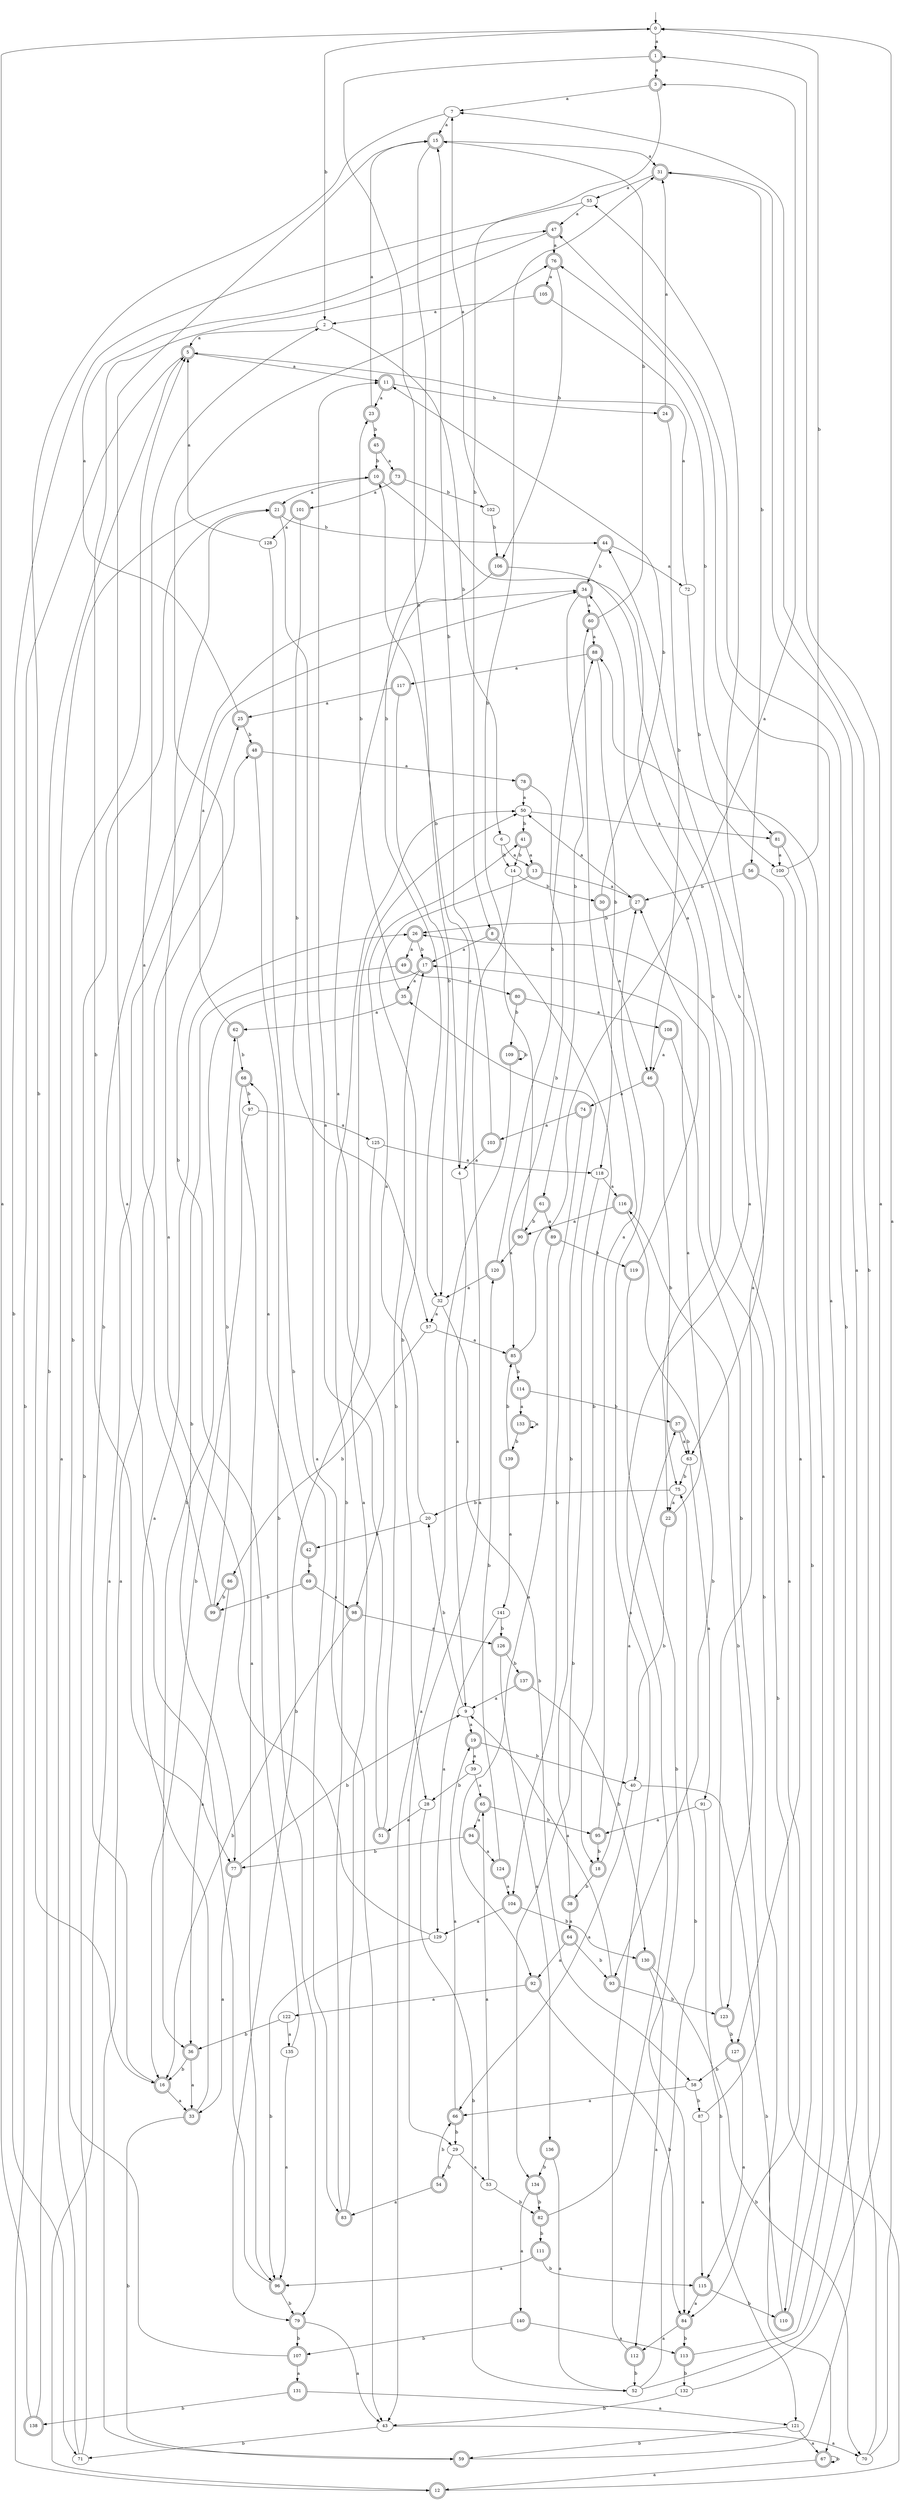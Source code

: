 digraph RandomDFA {
  __start0 [label="", shape=none];
  __start0 -> 0 [label=""];
  0 [shape=circle]
  0 -> 1 [label="a"]
  0 -> 2 [label="b"]
  1 [shape=doublecircle]
  1 -> 3 [label="a"]
  1 -> 4 [label="b"]
  2
  2 -> 5 [label="a"]
  2 -> 6 [label="b"]
  3 [shape=doublecircle]
  3 -> 7 [label="a"]
  3 -> 8 [label="b"]
  4
  4 -> 9 [label="a"]
  4 -> 10 [label="b"]
  5 [shape=doublecircle]
  5 -> 11 [label="a"]
  5 -> 12 [label="b"]
  6
  6 -> 13 [label="a"]
  6 -> 14 [label="b"]
  7
  7 -> 15 [label="a"]
  7 -> 16 [label="b"]
  8 [shape=doublecircle]
  8 -> 17 [label="a"]
  8 -> 18 [label="b"]
  9
  9 -> 19 [label="a"]
  9 -> 20 [label="b"]
  10 [shape=doublecircle]
  10 -> 21 [label="a"]
  10 -> 22 [label="b"]
  11 [shape=doublecircle]
  11 -> 23 [label="a"]
  11 -> 24 [label="b"]
  12 [shape=doublecircle]
  12 -> 25 [label="a"]
  12 -> 26 [label="b"]
  13 [shape=doublecircle]
  13 -> 27 [label="a"]
  13 -> 28 [label="b"]
  14
  14 -> 29 [label="a"]
  14 -> 30 [label="b"]
  15 [shape=doublecircle]
  15 -> 31 [label="a"]
  15 -> 32 [label="b"]
  16 [shape=doublecircle]
  16 -> 33 [label="a"]
  16 -> 34 [label="b"]
  17 [shape=doublecircle]
  17 -> 35 [label="a"]
  17 -> 36 [label="b"]
  18 [shape=doublecircle]
  18 -> 37 [label="a"]
  18 -> 38 [label="b"]
  19 [shape=doublecircle]
  19 -> 39 [label="a"]
  19 -> 40 [label="b"]
  20
  20 -> 41 [label="a"]
  20 -> 42 [label="b"]
  21 [shape=doublecircle]
  21 -> 43 [label="a"]
  21 -> 44 [label="b"]
  22 [shape=doublecircle]
  22 -> 17 [label="a"]
  22 -> 40 [label="b"]
  23 [shape=doublecircle]
  23 -> 15 [label="a"]
  23 -> 45 [label="b"]
  24 [shape=doublecircle]
  24 -> 31 [label="a"]
  24 -> 46 [label="b"]
  25 [shape=doublecircle]
  25 -> 47 [label="a"]
  25 -> 48 [label="b"]
  26 [shape=doublecircle]
  26 -> 49 [label="a"]
  26 -> 17 [label="b"]
  27 [shape=doublecircle]
  27 -> 50 [label="a"]
  27 -> 26 [label="b"]
  28
  28 -> 51 [label="a"]
  28 -> 52 [label="b"]
  29
  29 -> 53 [label="a"]
  29 -> 54 [label="b"]
  30 [shape=doublecircle]
  30 -> 46 [label="a"]
  30 -> 11 [label="b"]
  31 [shape=doublecircle]
  31 -> 55 [label="a"]
  31 -> 56 [label="b"]
  32
  32 -> 57 [label="a"]
  32 -> 58 [label="b"]
  33 [shape=doublecircle]
  33 -> 26 [label="a"]
  33 -> 59 [label="b"]
  34 [shape=doublecircle]
  34 -> 60 [label="a"]
  34 -> 61 [label="b"]
  35 [shape=doublecircle]
  35 -> 62 [label="a"]
  35 -> 23 [label="b"]
  36 [shape=doublecircle]
  36 -> 33 [label="a"]
  36 -> 16 [label="b"]
  37 [shape=doublecircle]
  37 -> 63 [label="a"]
  37 -> 63 [label="b"]
  38 [shape=doublecircle]
  38 -> 64 [label="a"]
  38 -> 35 [label="b"]
  39
  39 -> 65 [label="a"]
  39 -> 28 [label="b"]
  40
  40 -> 66 [label="a"]
  40 -> 67 [label="b"]
  41 [shape=doublecircle]
  41 -> 13 [label="a"]
  41 -> 14 [label="b"]
  42 [shape=doublecircle]
  42 -> 68 [label="a"]
  42 -> 69 [label="b"]
  43
  43 -> 70 [label="a"]
  43 -> 71 [label="b"]
  44 [shape=doublecircle]
  44 -> 72 [label="a"]
  44 -> 34 [label="b"]
  45 [shape=doublecircle]
  45 -> 73 [label="a"]
  45 -> 10 [label="b"]
  46 [shape=doublecircle]
  46 -> 74 [label="a"]
  46 -> 75 [label="b"]
  47 [shape=doublecircle]
  47 -> 76 [label="a"]
  47 -> 77 [label="b"]
  48 [shape=doublecircle]
  48 -> 78 [label="a"]
  48 -> 79 [label="b"]
  49 [shape=doublecircle]
  49 -> 80 [label="a"]
  49 -> 77 [label="b"]
  50
  50 -> 81 [label="a"]
  50 -> 41 [label="b"]
  51 [shape=doublecircle]
  51 -> 11 [label="a"]
  51 -> 17 [label="b"]
  52
  52 -> 31 [label="a"]
  52 -> 75 [label="b"]
  53
  53 -> 65 [label="a"]
  53 -> 82 [label="b"]
  54 [shape=doublecircle]
  54 -> 83 [label="a"]
  54 -> 66 [label="b"]
  55
  55 -> 47 [label="a"]
  55 -> 71 [label="b"]
  56 [shape=doublecircle]
  56 -> 84 [label="a"]
  56 -> 27 [label="b"]
  57
  57 -> 85 [label="a"]
  57 -> 86 [label="b"]
  58
  58 -> 66 [label="a"]
  58 -> 87 [label="b"]
  59 [shape=doublecircle]
  59 -> 48 [label="a"]
  59 -> 47 [label="b"]
  60 [shape=doublecircle]
  60 -> 88 [label="a"]
  60 -> 15 [label="b"]
  61 [shape=doublecircle]
  61 -> 89 [label="a"]
  61 -> 90 [label="b"]
  62 [shape=doublecircle]
  62 -> 34 [label="a"]
  62 -> 68 [label="b"]
  63
  63 -> 91 [label="a"]
  63 -> 75 [label="b"]
  64 [shape=doublecircle]
  64 -> 92 [label="a"]
  64 -> 93 [label="b"]
  65 [shape=doublecircle]
  65 -> 94 [label="a"]
  65 -> 95 [label="b"]
  66 [shape=doublecircle]
  66 -> 19 [label="a"]
  66 -> 29 [label="b"]
  67 [shape=doublecircle]
  67 -> 12 [label="a"]
  67 -> 67 [label="b"]
  68 [shape=doublecircle]
  68 -> 96 [label="a"]
  68 -> 97 [label="b"]
  69 [shape=doublecircle]
  69 -> 98 [label="a"]
  69 -> 99 [label="b"]
  70
  70 -> 0 [label="a"]
  70 -> 7 [label="b"]
  71
  71 -> 10 [label="a"]
  71 -> 21 [label="b"]
  72
  72 -> 5 [label="a"]
  72 -> 100 [label="b"]
  73 [shape=doublecircle]
  73 -> 101 [label="a"]
  73 -> 102 [label="b"]
  74 [shape=doublecircle]
  74 -> 103 [label="a"]
  74 -> 104 [label="b"]
  75
  75 -> 22 [label="a"]
  75 -> 20 [label="b"]
  76 [shape=doublecircle]
  76 -> 105 [label="a"]
  76 -> 106 [label="b"]
  77 [shape=doublecircle]
  77 -> 33 [label="a"]
  77 -> 9 [label="b"]
  78 [shape=doublecircle]
  78 -> 50 [label="a"]
  78 -> 85 [label="b"]
  79 [shape=doublecircle]
  79 -> 43 [label="a"]
  79 -> 107 [label="b"]
  80 [shape=doublecircle]
  80 -> 108 [label="a"]
  80 -> 109 [label="b"]
  81 [shape=doublecircle]
  81 -> 100 [label="a"]
  81 -> 110 [label="b"]
  82 [shape=doublecircle]
  82 -> 55 [label="a"]
  82 -> 111 [label="b"]
  83 [shape=doublecircle]
  83 -> 50 [label="a"]
  83 -> 50 [label="b"]
  84 [shape=doublecircle]
  84 -> 112 [label="a"]
  84 -> 113 [label="b"]
  85 [shape=doublecircle]
  85 -> 3 [label="a"]
  85 -> 114 [label="b"]
  86 [shape=doublecircle]
  86 -> 36 [label="a"]
  86 -> 99 [label="b"]
  87
  87 -> 115 [label="a"]
  87 -> 116 [label="b"]
  88 [shape=doublecircle]
  88 -> 117 [label="a"]
  88 -> 118 [label="b"]
  89 [shape=doublecircle]
  89 -> 92 [label="a"]
  89 -> 119 [label="b"]
  90 [shape=doublecircle]
  90 -> 120 [label="a"]
  90 -> 31 [label="b"]
  91
  91 -> 95 [label="a"]
  91 -> 121 [label="b"]
  92 [shape=doublecircle]
  92 -> 122 [label="a"]
  92 -> 84 [label="b"]
  93 [shape=doublecircle]
  93 -> 9 [label="a"]
  93 -> 123 [label="b"]
  94 [shape=doublecircle]
  94 -> 124 [label="a"]
  94 -> 77 [label="b"]
  95 [shape=doublecircle]
  95 -> 60 [label="a"]
  95 -> 18 [label="b"]
  96 [shape=doublecircle]
  96 -> 15 [label="a"]
  96 -> 79 [label="b"]
  97
  97 -> 125 [label="a"]
  97 -> 16 [label="b"]
  98 [shape=doublecircle]
  98 -> 126 [label="a"]
  98 -> 16 [label="b"]
  99 [shape=doublecircle]
  99 -> 2 [label="a"]
  99 -> 62 [label="b"]
  100
  100 -> 127 [label="a"]
  100 -> 0 [label="b"]
  101 [shape=doublecircle]
  101 -> 128 [label="a"]
  101 -> 57 [label="b"]
  102
  102 -> 7 [label="a"]
  102 -> 106 [label="b"]
  103 [shape=doublecircle]
  103 -> 4 [label="a"]
  103 -> 15 [label="b"]
  104 [shape=doublecircle]
  104 -> 129 [label="a"]
  104 -> 130 [label="b"]
  105 [shape=doublecircle]
  105 -> 2 [label="a"]
  105 -> 81 [label="b"]
  106 [shape=doublecircle]
  106 -> 98 [label="a"]
  106 -> 63 [label="b"]
  107 [shape=doublecircle]
  107 -> 131 [label="a"]
  107 -> 5 [label="b"]
  108 [shape=doublecircle]
  108 -> 46 [label="a"]
  108 -> 123 [label="b"]
  109 [shape=doublecircle]
  109 -> 43 [label="a"]
  109 -> 109 [label="b"]
  110 [shape=doublecircle]
  110 -> 88 [label="a"]
  110 -> 27 [label="b"]
  111 [shape=doublecircle]
  111 -> 96 [label="a"]
  111 -> 115 [label="b"]
  112 [shape=doublecircle]
  112 -> 27 [label="a"]
  112 -> 52 [label="b"]
  113 [shape=doublecircle]
  113 -> 76 [label="a"]
  113 -> 132 [label="b"]
  114 [shape=doublecircle]
  114 -> 133 [label="a"]
  114 -> 37 [label="b"]
  115 [shape=doublecircle]
  115 -> 84 [label="a"]
  115 -> 110 [label="b"]
  116 [shape=doublecircle]
  116 -> 90 [label="a"]
  116 -> 93 [label="b"]
  117 [shape=doublecircle]
  117 -> 25 [label="a"]
  117 -> 32 [label="b"]
  118
  118 -> 116 [label="a"]
  118 -> 134 [label="b"]
  119 [shape=doublecircle]
  119 -> 34 [label="a"]
  119 -> 84 [label="b"]
  120 [shape=doublecircle]
  120 -> 32 [label="a"]
  120 -> 88 [label="b"]
  121
  121 -> 67 [label="a"]
  121 -> 59 [label="b"]
  122
  122 -> 135 [label="a"]
  122 -> 36 [label="b"]
  123 [shape=doublecircle]
  123 -> 44 [label="a"]
  123 -> 127 [label="b"]
  124 [shape=doublecircle]
  124 -> 104 [label="a"]
  124 -> 120 [label="b"]
  125
  125 -> 118 [label="a"]
  125 -> 79 [label="b"]
  126 [shape=doublecircle]
  126 -> 136 [label="a"]
  126 -> 137 [label="b"]
  127 [shape=doublecircle]
  127 -> 115 [label="a"]
  127 -> 58 [label="b"]
  128
  128 -> 5 [label="a"]
  128 -> 83 [label="b"]
  129
  129 -> 21 [label="a"]
  129 -> 96 [label="b"]
  130 [shape=doublecircle]
  130 -> 112 [label="a"]
  130 -> 70 [label="b"]
  131 [shape=doublecircle]
  131 -> 121 [label="a"]
  131 -> 138 [label="b"]
  132
  132 -> 1 [label="a"]
  132 -> 43 [label="b"]
  133 [shape=doublecircle]
  133 -> 133 [label="a"]
  133 -> 139 [label="b"]
  134 [shape=doublecircle]
  134 -> 140 [label="a"]
  134 -> 82 [label="b"]
  135
  135 -> 96 [label="a"]
  135 -> 76 [label="b"]
  136 [shape=doublecircle]
  136 -> 52 [label="a"]
  136 -> 134 [label="b"]
  137 [shape=doublecircle]
  137 -> 9 [label="a"]
  137 -> 130 [label="b"]
  138 [shape=doublecircle]
  138 -> 0 [label="a"]
  138 -> 5 [label="b"]
  139 [shape=doublecircle]
  139 -> 141 [label="a"]
  139 -> 85 [label="b"]
  140 [shape=doublecircle]
  140 -> 113 [label="a"]
  140 -> 107 [label="b"]
  141
  141 -> 129 [label="a"]
  141 -> 126 [label="b"]
}
